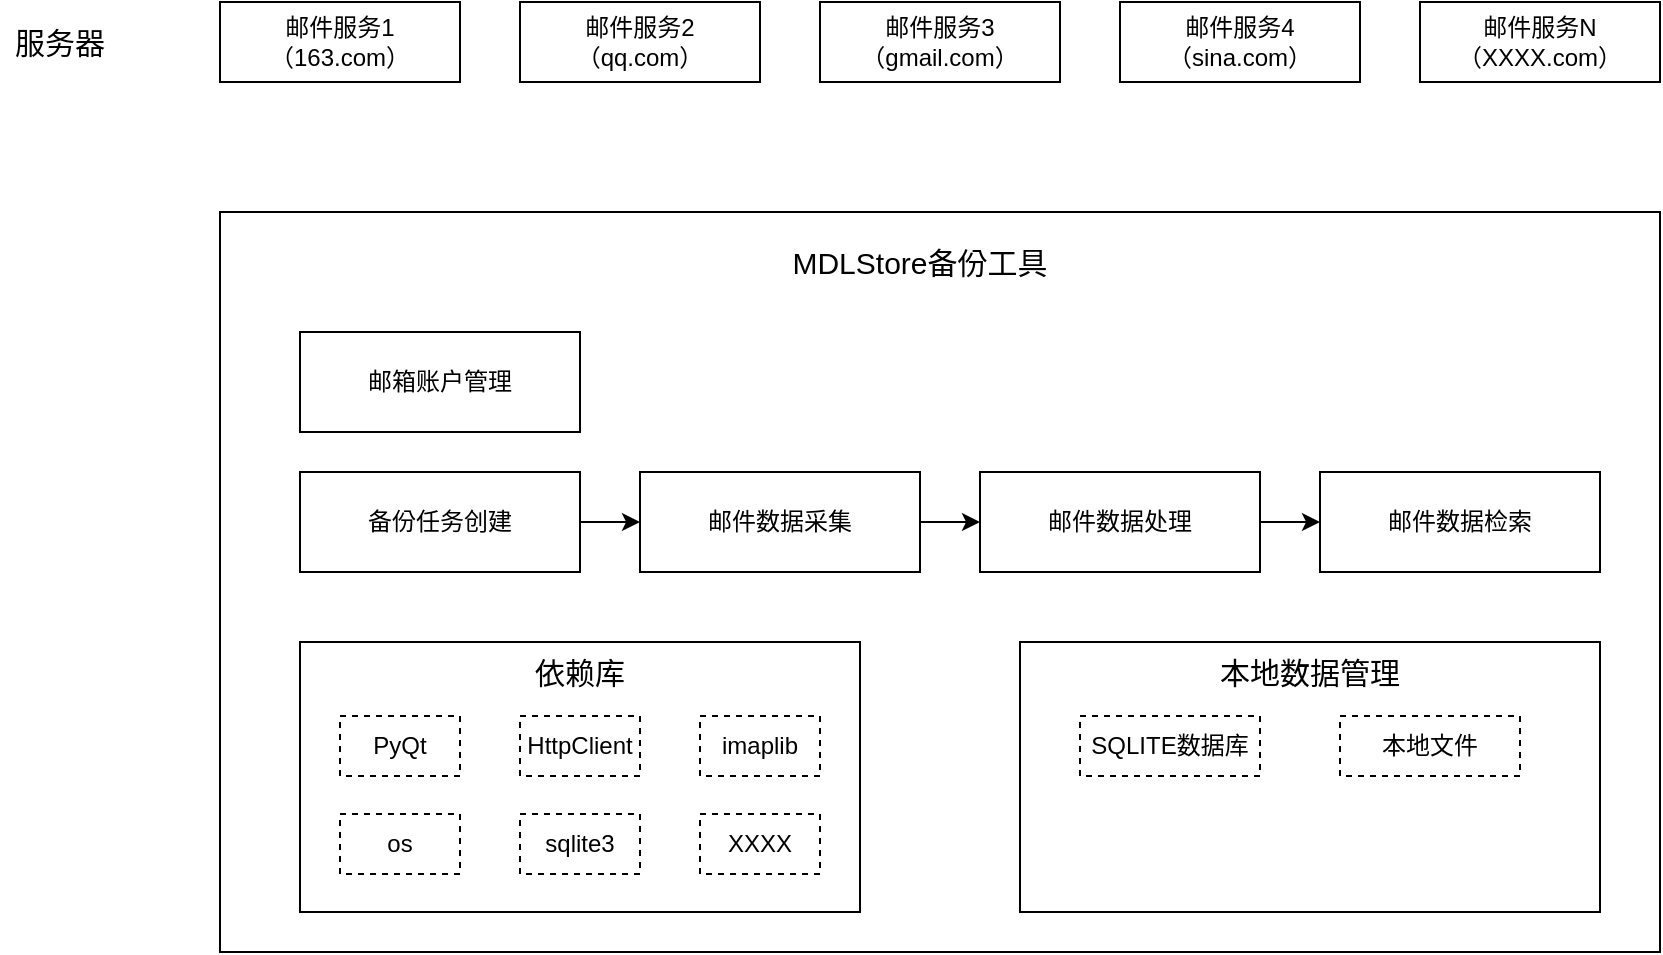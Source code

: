 <mxfile version="24.2.5" type="github">
  <diagram name="第 1 页" id="KcgZMIl5eJW6m7BrYvfu">
    <mxGraphModel dx="1863" dy="611" grid="1" gridSize="10" guides="1" tooltips="1" connect="1" arrows="1" fold="1" page="1" pageScale="1" pageWidth="827" pageHeight="1169" math="0" shadow="0">
      <root>
        <mxCell id="0" />
        <mxCell id="1" parent="0" />
        <mxCell id="3NGuBXXZeXwHXCW2pUsl-2" value="邮件服务1（163.com）" style="rounded=0;whiteSpace=wrap;html=1;" vertex="1" parent="1">
          <mxGeometry x="80" y="180" width="120" height="40" as="geometry" />
        </mxCell>
        <mxCell id="3NGuBXXZeXwHXCW2pUsl-3" value="邮件服务2&lt;div&gt;（qq.com）&lt;/div&gt;" style="rounded=0;whiteSpace=wrap;html=1;" vertex="1" parent="1">
          <mxGeometry x="230" y="180" width="120" height="40" as="geometry" />
        </mxCell>
        <mxCell id="3NGuBXXZeXwHXCW2pUsl-4" value="邮件服务3&lt;div&gt;（gmail.com）&lt;/div&gt;" style="rounded=0;whiteSpace=wrap;html=1;" vertex="1" parent="1">
          <mxGeometry x="380" y="180" width="120" height="40" as="geometry" />
        </mxCell>
        <mxCell id="3NGuBXXZeXwHXCW2pUsl-5" value="邮件服务4&lt;div&gt;（sina.com）&lt;/div&gt;" style="rounded=0;whiteSpace=wrap;html=1;" vertex="1" parent="1">
          <mxGeometry x="530" y="180" width="120" height="40" as="geometry" />
        </mxCell>
        <mxCell id="3NGuBXXZeXwHXCW2pUsl-6" value="邮件服务N&lt;div&gt;（XXXX.com）&lt;/div&gt;" style="rounded=0;whiteSpace=wrap;html=1;" vertex="1" parent="1">
          <mxGeometry x="680" y="180" width="120" height="40" as="geometry" />
        </mxCell>
        <mxCell id="3NGuBXXZeXwHXCW2pUsl-7" value="服务器" style="text;html=1;align=center;verticalAlign=middle;whiteSpace=wrap;rounded=0;fontSize=15;" vertex="1" parent="1">
          <mxGeometry x="-30" y="185" width="60" height="30" as="geometry" />
        </mxCell>
        <mxCell id="3NGuBXXZeXwHXCW2pUsl-25" value="" style="group" vertex="1" connectable="0" parent="1">
          <mxGeometry x="80" y="285" width="720" height="370" as="geometry" />
        </mxCell>
        <mxCell id="3NGuBXXZeXwHXCW2pUsl-8" value="" style="rounded=0;whiteSpace=wrap;html=1;container=0;" vertex="1" parent="3NGuBXXZeXwHXCW2pUsl-25">
          <mxGeometry width="720" height="370" as="geometry" />
        </mxCell>
        <mxCell id="3NGuBXXZeXwHXCW2pUsl-9" value="邮箱账户管理" style="rounded=0;whiteSpace=wrap;html=1;container=0;" vertex="1" parent="3NGuBXXZeXwHXCW2pUsl-25">
          <mxGeometry x="40" y="60" width="140" height="50" as="geometry" />
        </mxCell>
        <mxCell id="3NGuBXXZeXwHXCW2pUsl-15" style="edgeStyle=orthogonalEdgeStyle;rounded=0;orthogonalLoop=1;jettySize=auto;html=1;entryX=0;entryY=0.5;entryDx=0;entryDy=0;" edge="1" parent="3NGuBXXZeXwHXCW2pUsl-25" source="3NGuBXXZeXwHXCW2pUsl-10" target="3NGuBXXZeXwHXCW2pUsl-11">
          <mxGeometry relative="1" as="geometry" />
        </mxCell>
        <mxCell id="3NGuBXXZeXwHXCW2pUsl-10" value="备份任务创建" style="rounded=0;whiteSpace=wrap;html=1;container=0;" vertex="1" parent="3NGuBXXZeXwHXCW2pUsl-25">
          <mxGeometry x="40" y="130" width="140" height="50" as="geometry" />
        </mxCell>
        <mxCell id="3NGuBXXZeXwHXCW2pUsl-17" style="edgeStyle=orthogonalEdgeStyle;rounded=0;orthogonalLoop=1;jettySize=auto;html=1;entryX=0;entryY=0.5;entryDx=0;entryDy=0;" edge="1" parent="3NGuBXXZeXwHXCW2pUsl-25" source="3NGuBXXZeXwHXCW2pUsl-11" target="3NGuBXXZeXwHXCW2pUsl-16">
          <mxGeometry relative="1" as="geometry" />
        </mxCell>
        <mxCell id="3NGuBXXZeXwHXCW2pUsl-11" value="邮件数据采集" style="rounded=0;whiteSpace=wrap;html=1;container=0;" vertex="1" parent="3NGuBXXZeXwHXCW2pUsl-25">
          <mxGeometry x="210" y="130" width="140" height="50" as="geometry" />
        </mxCell>
        <mxCell id="3NGuBXXZeXwHXCW2pUsl-14" value="MDLStore备份工具" style="text;html=1;align=center;verticalAlign=middle;whiteSpace=wrap;rounded=0;fontSize=15;container=0;" vertex="1" parent="3NGuBXXZeXwHXCW2pUsl-25">
          <mxGeometry x="270" y="10" width="160" height="30" as="geometry" />
        </mxCell>
        <mxCell id="3NGuBXXZeXwHXCW2pUsl-23" style="edgeStyle=orthogonalEdgeStyle;rounded=0;orthogonalLoop=1;jettySize=auto;html=1;entryX=0;entryY=0.5;entryDx=0;entryDy=0;" edge="1" parent="3NGuBXXZeXwHXCW2pUsl-25" source="3NGuBXXZeXwHXCW2pUsl-16" target="3NGuBXXZeXwHXCW2pUsl-22">
          <mxGeometry relative="1" as="geometry" />
        </mxCell>
        <mxCell id="3NGuBXXZeXwHXCW2pUsl-16" value="邮件数据处理" style="rounded=0;whiteSpace=wrap;html=1;container=0;" vertex="1" parent="3NGuBXXZeXwHXCW2pUsl-25">
          <mxGeometry x="380" y="130" width="140" height="50" as="geometry" />
        </mxCell>
        <mxCell id="3NGuBXXZeXwHXCW2pUsl-18" value="" style="rounded=0;whiteSpace=wrap;html=1;container=0;" vertex="1" parent="3NGuBXXZeXwHXCW2pUsl-25">
          <mxGeometry x="40" y="215" width="280" height="135" as="geometry" />
        </mxCell>
        <mxCell id="3NGuBXXZeXwHXCW2pUsl-19" value="依赖库" style="text;html=1;align=center;verticalAlign=middle;whiteSpace=wrap;rounded=0;fontSize=15;container=0;" vertex="1" parent="3NGuBXXZeXwHXCW2pUsl-25">
          <mxGeometry x="100" y="215" width="160" height="30" as="geometry" />
        </mxCell>
        <mxCell id="3NGuBXXZeXwHXCW2pUsl-20" value="" style="rounded=0;whiteSpace=wrap;html=1;container=0;" vertex="1" parent="3NGuBXXZeXwHXCW2pUsl-25">
          <mxGeometry x="400" y="215" width="290" height="135" as="geometry" />
        </mxCell>
        <mxCell id="3NGuBXXZeXwHXCW2pUsl-21" value="本地数据管理" style="text;html=1;align=center;verticalAlign=middle;whiteSpace=wrap;rounded=0;fontSize=15;container=0;" vertex="1" parent="3NGuBXXZeXwHXCW2pUsl-25">
          <mxGeometry x="465" y="215" width="160" height="30" as="geometry" />
        </mxCell>
        <mxCell id="3NGuBXXZeXwHXCW2pUsl-22" value="邮件数据检索" style="rounded=0;whiteSpace=wrap;html=1;container=0;" vertex="1" parent="3NGuBXXZeXwHXCW2pUsl-25">
          <mxGeometry x="550" y="130" width="140" height="50" as="geometry" />
        </mxCell>
        <mxCell id="3NGuBXXZeXwHXCW2pUsl-24" value="PyQt" style="rounded=0;whiteSpace=wrap;html=1;container=0;dashed=1;" vertex="1" parent="3NGuBXXZeXwHXCW2pUsl-25">
          <mxGeometry x="60" y="252" width="60" height="30" as="geometry" />
        </mxCell>
        <mxCell id="3NGuBXXZeXwHXCW2pUsl-26" value="HttpClient" style="rounded=0;whiteSpace=wrap;html=1;container=0;dashed=1;" vertex="1" parent="3NGuBXXZeXwHXCW2pUsl-25">
          <mxGeometry x="150" y="252" width="60" height="30" as="geometry" />
        </mxCell>
        <mxCell id="3NGuBXXZeXwHXCW2pUsl-27" value="imaplib" style="rounded=0;whiteSpace=wrap;html=1;container=0;dashed=1;" vertex="1" parent="3NGuBXXZeXwHXCW2pUsl-25">
          <mxGeometry x="240" y="252" width="60" height="30" as="geometry" />
        </mxCell>
        <mxCell id="3NGuBXXZeXwHXCW2pUsl-28" value="os" style="rounded=0;whiteSpace=wrap;html=1;container=0;dashed=1;" vertex="1" parent="3NGuBXXZeXwHXCW2pUsl-25">
          <mxGeometry x="60" y="301" width="60" height="30" as="geometry" />
        </mxCell>
        <mxCell id="3NGuBXXZeXwHXCW2pUsl-29" value="sqlite3" style="rounded=0;whiteSpace=wrap;html=1;container=0;dashed=1;" vertex="1" parent="3NGuBXXZeXwHXCW2pUsl-25">
          <mxGeometry x="150" y="301" width="60" height="30" as="geometry" />
        </mxCell>
        <mxCell id="3NGuBXXZeXwHXCW2pUsl-30" value="XXXX" style="rounded=0;whiteSpace=wrap;html=1;container=0;dashed=1;" vertex="1" parent="3NGuBXXZeXwHXCW2pUsl-25">
          <mxGeometry x="240" y="301" width="60" height="30" as="geometry" />
        </mxCell>
        <mxCell id="3NGuBXXZeXwHXCW2pUsl-31" value="SQLITE数据库" style="rounded=0;whiteSpace=wrap;html=1;container=0;dashed=1;" vertex="1" parent="3NGuBXXZeXwHXCW2pUsl-25">
          <mxGeometry x="430" y="252" width="90" height="30" as="geometry" />
        </mxCell>
        <mxCell id="3NGuBXXZeXwHXCW2pUsl-32" value="本地文件" style="rounded=0;whiteSpace=wrap;html=1;container=0;dashed=1;" vertex="1" parent="3NGuBXXZeXwHXCW2pUsl-25">
          <mxGeometry x="560" y="252" width="90" height="30" as="geometry" />
        </mxCell>
      </root>
    </mxGraphModel>
  </diagram>
</mxfile>
